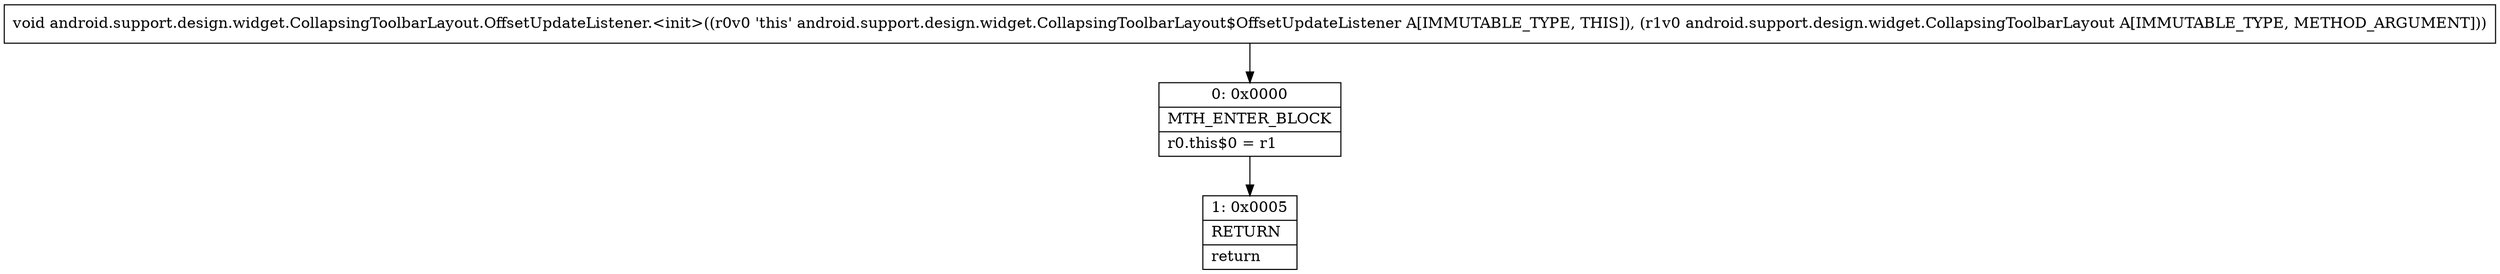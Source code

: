 digraph "CFG forandroid.support.design.widget.CollapsingToolbarLayout.OffsetUpdateListener.\<init\>(Landroid\/support\/design\/widget\/CollapsingToolbarLayout;)V" {
Node_0 [shape=record,label="{0\:\ 0x0000|MTH_ENTER_BLOCK\l|r0.this$0 = r1\l}"];
Node_1 [shape=record,label="{1\:\ 0x0005|RETURN\l|return\l}"];
MethodNode[shape=record,label="{void android.support.design.widget.CollapsingToolbarLayout.OffsetUpdateListener.\<init\>((r0v0 'this' android.support.design.widget.CollapsingToolbarLayout$OffsetUpdateListener A[IMMUTABLE_TYPE, THIS]), (r1v0 android.support.design.widget.CollapsingToolbarLayout A[IMMUTABLE_TYPE, METHOD_ARGUMENT])) }"];
MethodNode -> Node_0;
Node_0 -> Node_1;
}

